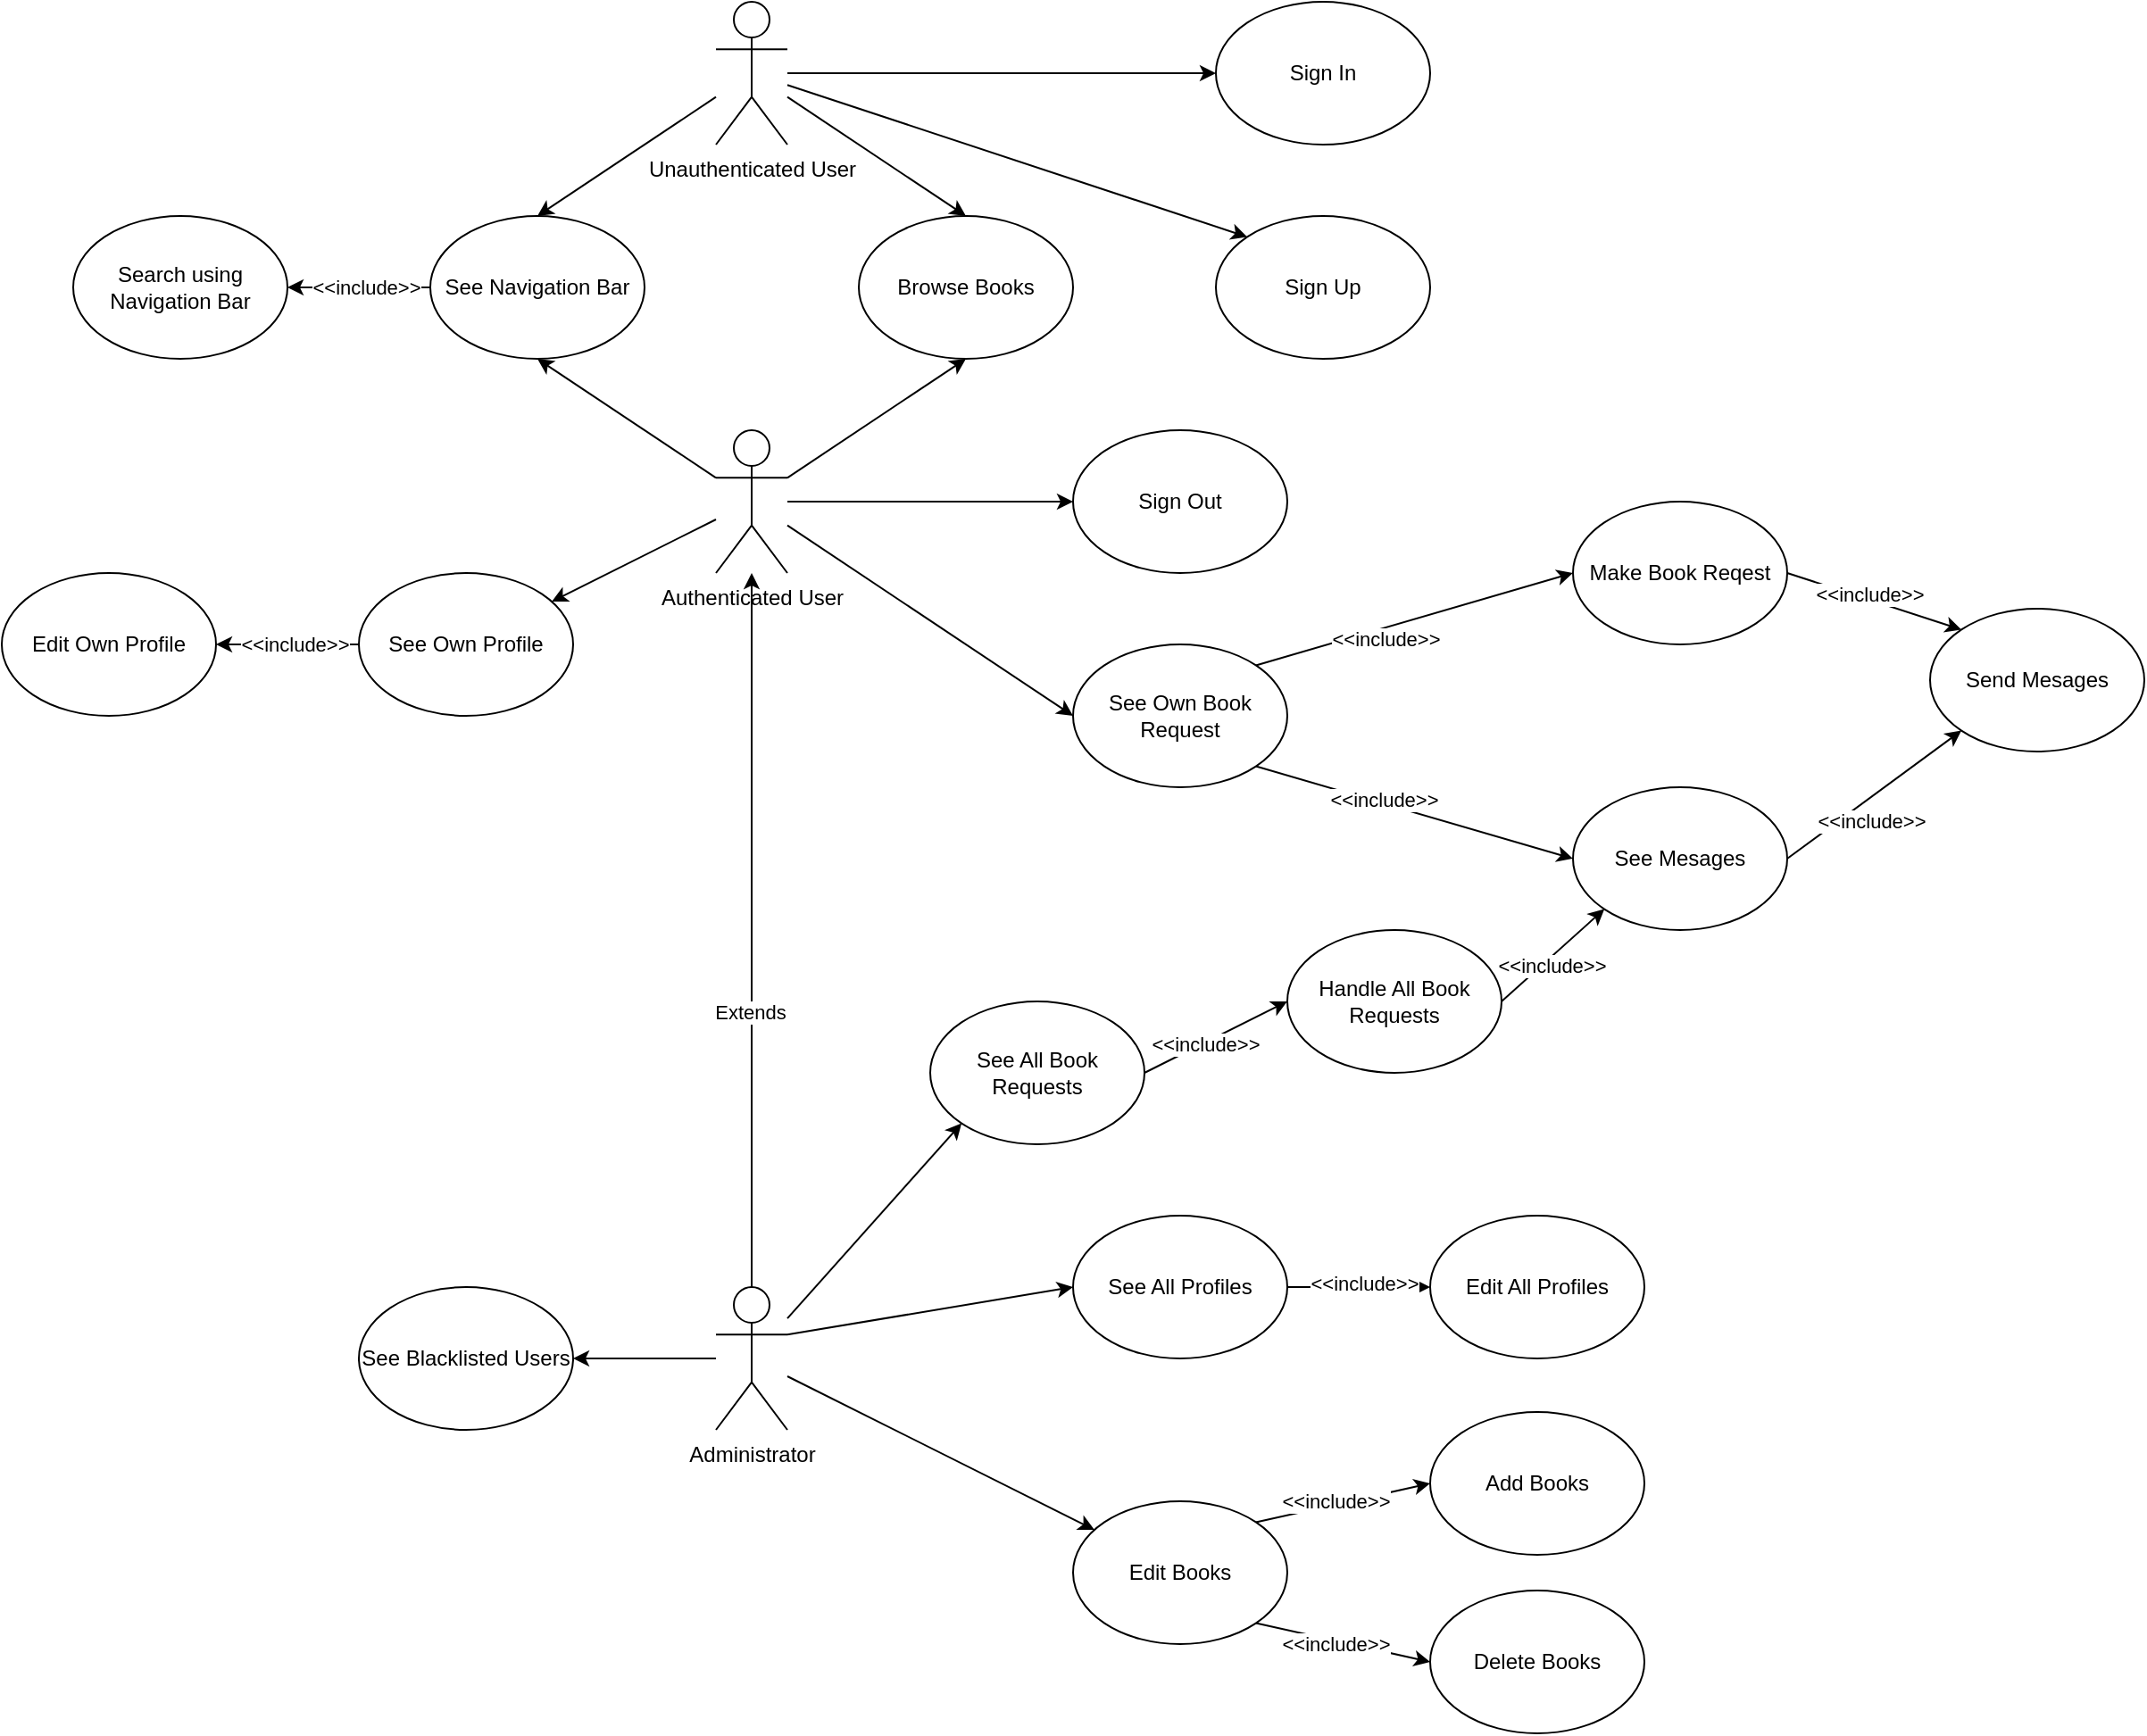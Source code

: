 <mxfile version="14.5.7" type="device"><diagram id="xM2QIymzW_AOHvUP2f8j" name="Page-1"><mxGraphModel dx="2062" dy="794" grid="1" gridSize="10" guides="1" tooltips="1" connect="1" arrows="1" fold="1" page="1" pageScale="1" pageWidth="827" pageHeight="1169" math="0" shadow="0"><root><mxCell id="0"/><mxCell id="1" parent="0"/><mxCell id="ReG1ifNdui0wBBTLquDi-9" value="" style="rounded=0;orthogonalLoop=1;jettySize=auto;html=1;" parent="1" source="ReG1ifNdui0wBBTLquDi-4" target="ReG1ifNdui0wBBTLquDi-8" edge="1"><mxGeometry relative="1" as="geometry"/></mxCell><mxCell id="7u2IhiIv19Z7Fvut-mgv-1" style="rounded=0;orthogonalLoop=1;jettySize=auto;html=1;entryX=0.5;entryY=0;entryDx=0;entryDy=0;" parent="1" source="ReG1ifNdui0wBBTLquDi-4" target="ReG1ifNdui0wBBTLquDi-15" edge="1"><mxGeometry relative="1" as="geometry"/></mxCell><mxCell id="7u2IhiIv19Z7Fvut-mgv-2" style="edgeStyle=none;rounded=0;orthogonalLoop=1;jettySize=auto;html=1;entryX=0.5;entryY=0;entryDx=0;entryDy=0;" parent="1" source="ReG1ifNdui0wBBTLquDi-4" target="ReG1ifNdui0wBBTLquDi-45" edge="1"><mxGeometry relative="1" as="geometry"/></mxCell><mxCell id="ReG1ifNdui0wBBTLquDi-4" value="Unauthenticated User" style="shape=umlActor;verticalLabelPosition=bottom;verticalAlign=top;html=1;outlineConnect=0;" parent="1" vertex="1"><mxGeometry x="480" y="40" width="40" height="80" as="geometry"/></mxCell><mxCell id="ReG1ifNdui0wBBTLquDi-8" value="Sign In" style="ellipse;whiteSpace=wrap;html=1;verticalAlign=middle;" parent="1" vertex="1"><mxGeometry x="760" y="40" width="120" height="80" as="geometry"/></mxCell><mxCell id="ReG1ifNdui0wBBTLquDi-12" value="" style="edgeStyle=orthogonalEdgeStyle;rounded=0;orthogonalLoop=1;jettySize=auto;html=1;entryX=0;entryY=0.5;entryDx=0;entryDy=0;" parent="1" source="ReG1ifNdui0wBBTLquDi-10" target="ReG1ifNdui0wBBTLquDi-11" edge="1"><mxGeometry relative="1" as="geometry"/></mxCell><mxCell id="ReG1ifNdui0wBBTLquDi-10" value="Authenticated User" style="shape=umlActor;verticalLabelPosition=bottom;verticalAlign=top;html=1;outlineConnect=0;" parent="1" vertex="1"><mxGeometry x="480" y="280" width="40" height="80" as="geometry"/></mxCell><mxCell id="ReG1ifNdui0wBBTLquDi-11" value="Sign Out" style="ellipse;whiteSpace=wrap;html=1;verticalAlign=middle;" parent="1" vertex="1"><mxGeometry x="680" y="280" width="120" height="80" as="geometry"/></mxCell><mxCell id="ReG1ifNdui0wBBTLquDi-13" value="Make Book Reqest" style="ellipse;whiteSpace=wrap;html=1;verticalAlign=middle;" parent="1" vertex="1"><mxGeometry x="960" y="320" width="120" height="80" as="geometry"/></mxCell><mxCell id="ReG1ifNdui0wBBTLquDi-15" value="Browse Books" style="ellipse;whiteSpace=wrap;html=1;verticalAlign=middle;" parent="1" vertex="1"><mxGeometry x="560" y="160" width="120" height="80" as="geometry"/></mxCell><mxCell id="ReG1ifNdui0wBBTLquDi-16" value="" style="endArrow=classic;html=1;entryX=0.5;entryY=1;entryDx=0;entryDy=0;" parent="1" source="ReG1ifNdui0wBBTLquDi-10" target="ReG1ifNdui0wBBTLquDi-15" edge="1"><mxGeometry width="50" height="50" relative="1" as="geometry"><mxPoint x="530" y="346.006" as="sourcePoint"/><mxPoint x="667.574" y="421.716" as="targetPoint"/></mxGeometry></mxCell><mxCell id="ReG1ifNdui0wBBTLquDi-22" value="" style="rounded=0;orthogonalLoop=1;jettySize=auto;html=1;" parent="1" source="ReG1ifNdui0wBBTLquDi-17" target="ReG1ifNdui0wBBTLquDi-21" edge="1"><mxGeometry relative="1" as="geometry"/></mxCell><mxCell id="ReG1ifNdui0wBBTLquDi-37" style="edgeStyle=orthogonalEdgeStyle;rounded=0;orthogonalLoop=1;jettySize=auto;html=1;" parent="1" source="ReG1ifNdui0wBBTLquDi-17" target="ReG1ifNdui0wBBTLquDi-10" edge="1"><mxGeometry relative="1" as="geometry"/></mxCell><mxCell id="ReG1ifNdui0wBBTLquDi-38" value="Extends" style="edgeLabel;html=1;align=center;verticalAlign=middle;resizable=0;points=[];" parent="ReG1ifNdui0wBBTLquDi-37" vertex="1" connectable="0"><mxGeometry x="-0.229" y="1" relative="1" as="geometry"><mxPoint as="offset"/></mxGeometry></mxCell><mxCell id="7u2IhiIv19Z7Fvut-mgv-7" style="edgeStyle=none;rounded=0;orthogonalLoop=1;jettySize=auto;html=1;exitX=1;exitY=0.333;exitDx=0;exitDy=0;exitPerimeter=0;entryX=0;entryY=0.5;entryDx=0;entryDy=0;" parent="1" source="ReG1ifNdui0wBBTLquDi-17" target="7u2IhiIv19Z7Fvut-mgv-6" edge="1"><mxGeometry relative="1" as="geometry"/></mxCell><mxCell id="ReG1ifNdui0wBBTLquDi-17" value="&lt;div&gt;Administrator&lt;/div&gt;&lt;div&gt;&lt;br&gt;&lt;/div&gt;" style="shape=umlActor;verticalLabelPosition=bottom;verticalAlign=top;html=1;outlineConnect=0;" parent="1" vertex="1"><mxGeometry x="480" y="760" width="40" height="80" as="geometry"/></mxCell><mxCell id="ReG1ifNdui0wBBTLquDi-21" value="Edit Books" style="ellipse;whiteSpace=wrap;html=1;verticalAlign=middle;" parent="1" vertex="1"><mxGeometry x="680" y="880" width="120" height="80" as="geometry"/></mxCell><mxCell id="ReG1ifNdui0wBBTLquDi-23" value="Add Books" style="ellipse;whiteSpace=wrap;html=1;verticalAlign=middle;" parent="1" vertex="1"><mxGeometry x="880" y="830" width="120" height="80" as="geometry"/></mxCell><mxCell id="ReG1ifNdui0wBBTLquDi-26" value="Delete Books" style="ellipse;whiteSpace=wrap;html=1;verticalAlign=middle;" parent="1" vertex="1"><mxGeometry x="880" y="930" width="120" height="80" as="geometry"/></mxCell><mxCell id="ReG1ifNdui0wBBTLquDi-30" value="" style="endArrow=classic;html=1;exitX=1;exitY=1;exitDx=0;exitDy=0;entryX=0;entryY=0.5;entryDx=0;entryDy=0;" parent="1" source="ReG1ifNdui0wBBTLquDi-21" target="ReG1ifNdui0wBBTLquDi-26" edge="1"><mxGeometry width="50" height="50" relative="1" as="geometry"><mxPoint x="612.57" y="541.382" as="sourcePoint"/><mxPoint x="940.57" y="956.51" as="targetPoint"/></mxGeometry></mxCell><mxCell id="ReG1ifNdui0wBBTLquDi-31" value="&amp;lt;&amp;lt;include&amp;gt;&amp;gt;" style="edgeLabel;html=1;align=center;verticalAlign=middle;resizable=0;points=[];" parent="ReG1ifNdui0wBBTLquDi-30" vertex="1" connectable="0"><mxGeometry x="-0.359" y="-1" relative="1" as="geometry"><mxPoint x="13.56" y="3.79" as="offset"/></mxGeometry></mxCell><mxCell id="ReG1ifNdui0wBBTLquDi-32" value="" style="endArrow=classic;html=1;entryX=0;entryY=0.5;entryDx=0;entryDy=0;exitX=1;exitY=0;exitDx=0;exitDy=0;" parent="1" source="ReG1ifNdui0wBBTLquDi-21" target="ReG1ifNdui0wBBTLquDi-23" edge="1"><mxGeometry width="50" height="50" relative="1" as="geometry"><mxPoint x="834.996" y="902.794" as="sourcePoint"/><mxPoint x="922.57" y="864.51" as="targetPoint"/></mxGeometry></mxCell><mxCell id="ReG1ifNdui0wBBTLquDi-33" value="&amp;lt;&amp;lt;include&amp;gt;&amp;gt;" style="edgeLabel;html=1;align=center;verticalAlign=middle;resizable=0;points=[];" parent="ReG1ifNdui0wBBTLquDi-32" vertex="1" connectable="0"><mxGeometry x="-0.359" y="-1" relative="1" as="geometry"><mxPoint x="13.12" y="-5.74" as="offset"/></mxGeometry></mxCell><mxCell id="ReG1ifNdui0wBBTLquDi-34" value="See Own Profile" style="ellipse;whiteSpace=wrap;html=1;verticalAlign=middle;" parent="1" vertex="1"><mxGeometry x="280" y="360" width="120" height="80" as="geometry"/></mxCell><mxCell id="ReG1ifNdui0wBBTLquDi-35" value="" style="endArrow=classic;html=1;" parent="1" source="ReG1ifNdui0wBBTLquDi-10" target="ReG1ifNdui0wBBTLquDi-34" edge="1"><mxGeometry width="50" height="50" relative="1" as="geometry"><mxPoint x="520" y="340" as="sourcePoint"/><mxPoint x="667.574" y="421.716" as="targetPoint"/></mxGeometry></mxCell><mxCell id="ReG1ifNdui0wBBTLquDi-41" value="Sign Up" style="ellipse;whiteSpace=wrap;html=1;verticalAlign=middle;" parent="1" vertex="1"><mxGeometry x="760" y="160" width="120" height="80" as="geometry"/></mxCell><mxCell id="ReG1ifNdui0wBBTLquDi-42" value="" style="endArrow=classic;html=1;entryX=0;entryY=0;entryDx=0;entryDy=0;" parent="1" source="ReG1ifNdui0wBBTLquDi-4" target="ReG1ifNdui0wBBTLquDi-41" edge="1"><mxGeometry width="50" height="50" relative="1" as="geometry"><mxPoint x="730" y="510" as="sourcePoint"/><mxPoint x="867.574" y="581.716" as="targetPoint"/></mxGeometry></mxCell><mxCell id="ReG1ifNdui0wBBTLquDi-43" value="See All Book Requests" style="ellipse;whiteSpace=wrap;html=1;verticalAlign=middle;" parent="1" vertex="1"><mxGeometry x="600" y="600" width="120" height="80" as="geometry"/></mxCell><mxCell id="ReG1ifNdui0wBBTLquDi-44" value="" style="endArrow=classic;html=1;entryX=0;entryY=1;entryDx=0;entryDy=0;" parent="1" source="ReG1ifNdui0wBBTLquDi-17" target="ReG1ifNdui0wBBTLquDi-43" edge="1"><mxGeometry width="50" height="50" relative="1" as="geometry"><mxPoint x="530.57" y="834.51" as="sourcePoint"/><mxPoint x="607.578" y="687.003" as="targetPoint"/></mxGeometry></mxCell><mxCell id="ReG1ifNdui0wBBTLquDi-45" value="See Navigation Bar" style="ellipse;whiteSpace=wrap;html=1;verticalAlign=middle;" parent="1" vertex="1"><mxGeometry x="320" y="160" width="120" height="80" as="geometry"/></mxCell><mxCell id="ReG1ifNdui0wBBTLquDi-46" value="" style="endArrow=classic;html=1;entryX=0.5;entryY=1;entryDx=0;entryDy=0;" parent="1" source="ReG1ifNdui0wBBTLquDi-10" target="ReG1ifNdui0wBBTLquDi-45" edge="1"><mxGeometry width="50" height="50" relative="1" as="geometry"><mxPoint x="530" y="350" as="sourcePoint"/><mxPoint x="790" y="390" as="targetPoint"/></mxGeometry></mxCell><mxCell id="ReG1ifNdui0wBBTLquDi-47" value="Search using Navigation Bar" style="ellipse;whiteSpace=wrap;html=1;verticalAlign=middle;" parent="1" vertex="1"><mxGeometry x="120" y="160" width="120" height="80" as="geometry"/></mxCell><mxCell id="ReG1ifNdui0wBBTLquDi-49" value="See Own Book Request" style="ellipse;whiteSpace=wrap;html=1;verticalAlign=middle;" parent="1" vertex="1"><mxGeometry x="680" y="400" width="120" height="80" as="geometry"/></mxCell><mxCell id="ReG1ifNdui0wBBTLquDi-50" value="" style="endArrow=classic;html=1;entryX=0;entryY=0.5;entryDx=0;entryDy=0;" parent="1" source="ReG1ifNdui0wBBTLquDi-10" target="ReG1ifNdui0wBBTLquDi-49" edge="1"><mxGeometry width="50" height="50" relative="1" as="geometry"><mxPoint x="530" y="357.936" as="sourcePoint"/><mxPoint x="661.574" y="541.716" as="targetPoint"/></mxGeometry></mxCell><mxCell id="ReG1ifNdui0wBBTLquDi-51" value="See Blacklisted Users" style="ellipse;whiteSpace=wrap;html=1;verticalAlign=middle;" parent="1" vertex="1"><mxGeometry x="280" y="760" width="120" height="80" as="geometry"/></mxCell><mxCell id="ReG1ifNdui0wBBTLquDi-52" value="" style="endArrow=classic;html=1;entryX=1;entryY=0.5;entryDx=0;entryDy=0;" parent="1" source="ReG1ifNdui0wBBTLquDi-17" target="ReG1ifNdui0wBBTLquDi-51" edge="1"><mxGeometry width="50" height="50" relative="1" as="geometry"><mxPoint x="530.57" y="834.51" as="sourcePoint"/><mxPoint x="384.996" y="876.226" as="targetPoint"/></mxGeometry></mxCell><mxCell id="ReG1ifNdui0wBBTLquDi-54" value="" style="endArrow=classic;html=1;exitX=0;exitY=0.5;exitDx=0;exitDy=0;entryX=1;entryY=0.5;entryDx=0;entryDy=0;" parent="1" source="ReG1ifNdui0wBBTLquDi-45" target="ReG1ifNdui0wBBTLquDi-47" edge="1"><mxGeometry width="50" height="50" relative="1" as="geometry"><mxPoint x="109.996" y="450.004" as="sourcePoint"/><mxPoint x="225.144" y="513.436" as="targetPoint"/></mxGeometry></mxCell><mxCell id="ReG1ifNdui0wBBTLquDi-55" value="&amp;lt;&amp;lt;include&amp;gt;&amp;gt;" style="edgeLabel;html=1;align=center;verticalAlign=middle;resizable=0;points=[];" parent="ReG1ifNdui0wBBTLquDi-54" vertex="1" connectable="0"><mxGeometry x="-0.359" y="-1" relative="1" as="geometry"><mxPoint x="-11" y="1" as="offset"/></mxGeometry></mxCell><mxCell id="7u2IhiIv19Z7Fvut-mgv-3" value="Edit Own Profile" style="ellipse;whiteSpace=wrap;html=1;verticalAlign=middle;" parent="1" vertex="1"><mxGeometry x="80" y="360" width="120" height="80" as="geometry"/></mxCell><mxCell id="7u2IhiIv19Z7Fvut-mgv-4" value="" style="endArrow=classic;html=1;exitX=0;exitY=0.5;exitDx=0;exitDy=0;entryX=1;entryY=0.5;entryDx=0;entryDy=0;" parent="1" source="ReG1ifNdui0wBBTLquDi-34" target="7u2IhiIv19Z7Fvut-mgv-3" edge="1"><mxGeometry width="50" height="50" relative="1" as="geometry"><mxPoint x="109.996" y="450.004" as="sourcePoint"/><mxPoint x="225.144" y="513.436" as="targetPoint"/></mxGeometry></mxCell><mxCell id="7u2IhiIv19Z7Fvut-mgv-5" value="&amp;lt;&amp;lt;include&amp;gt;&amp;gt;" style="edgeLabel;html=1;align=center;verticalAlign=middle;resizable=0;points=[];" parent="7u2IhiIv19Z7Fvut-mgv-4" vertex="1" connectable="0"><mxGeometry x="-0.359" y="-1" relative="1" as="geometry"><mxPoint x="-11" y="1" as="offset"/></mxGeometry></mxCell><mxCell id="7u2IhiIv19Z7Fvut-mgv-6" value="See All Profiles" style="ellipse;whiteSpace=wrap;html=1;verticalAlign=middle;" parent="1" vertex="1"><mxGeometry x="680" y="720" width="120" height="80" as="geometry"/></mxCell><mxCell id="7u2IhiIv19Z7Fvut-mgv-8" value="Edit All Profiles" style="ellipse;whiteSpace=wrap;html=1;verticalAlign=middle;" parent="1" vertex="1"><mxGeometry x="880" y="720" width="120" height="80" as="geometry"/></mxCell><mxCell id="7u2IhiIv19Z7Fvut-mgv-9" value="" style="endArrow=classic;html=1;exitX=1;exitY=0.5;exitDx=0;exitDy=0;entryX=0;entryY=0.5;entryDx=0;entryDy=0;" parent="1" source="7u2IhiIv19Z7Fvut-mgv-6" target="7u2IhiIv19Z7Fvut-mgv-8" edge="1"><mxGeometry width="50" height="50" relative="1" as="geometry"><mxPoint x="192.566" y="634.514" as="sourcePoint"/><mxPoint x="307.714" y="697.946" as="targetPoint"/></mxGeometry></mxCell><mxCell id="7u2IhiIv19Z7Fvut-mgv-10" value="&amp;lt;&amp;lt;include&amp;gt;&amp;gt;" style="edgeLabel;html=1;align=center;verticalAlign=middle;resizable=0;points=[];" parent="7u2IhiIv19Z7Fvut-mgv-9" vertex="1" connectable="0"><mxGeometry x="-0.359" y="-1" relative="1" as="geometry"><mxPoint x="17.74" y="-2.97" as="offset"/></mxGeometry></mxCell><mxCell id="7u2IhiIv19Z7Fvut-mgv-11" value="See Mesages" style="ellipse;whiteSpace=wrap;html=1;verticalAlign=middle;" parent="1" vertex="1"><mxGeometry x="960" y="480" width="120" height="80" as="geometry"/></mxCell><mxCell id="7u2IhiIv19Z7Fvut-mgv-12" value="Send Mesages" style="ellipse;whiteSpace=wrap;html=1;verticalAlign=middle;" parent="1" vertex="1"><mxGeometry x="1160" y="380" width="120" height="80" as="geometry"/></mxCell><mxCell id="7u2IhiIv19Z7Fvut-mgv-13" value="Handle All Book Requests" style="ellipse;whiteSpace=wrap;html=1;verticalAlign=middle;" parent="1" vertex="1"><mxGeometry x="800" y="560" width="120" height="80" as="geometry"/></mxCell><mxCell id="7u2IhiIv19Z7Fvut-mgv-14" value="" style="endArrow=classic;html=1;exitX=1;exitY=0;exitDx=0;exitDy=0;entryX=0;entryY=0.5;entryDx=0;entryDy=0;" parent="1" source="ReG1ifNdui0wBBTLquDi-49" target="ReG1ifNdui0wBBTLquDi-13" edge="1"><mxGeometry width="50" height="50" relative="1" as="geometry"><mxPoint x="109.996" y="450.004" as="sourcePoint"/><mxPoint x="225.144" y="513.436" as="targetPoint"/></mxGeometry></mxCell><mxCell id="7u2IhiIv19Z7Fvut-mgv-15" value="&amp;lt;&amp;lt;include&amp;gt;&amp;gt;" style="edgeLabel;html=1;align=center;verticalAlign=middle;resizable=0;points=[];" parent="7u2IhiIv19Z7Fvut-mgv-14" vertex="1" connectable="0"><mxGeometry x="-0.359" y="-1" relative="1" as="geometry"><mxPoint x="14.53" y="1" as="offset"/></mxGeometry></mxCell><mxCell id="7u2IhiIv19Z7Fvut-mgv-16" value="" style="endArrow=classic;html=1;exitX=1;exitY=0.5;exitDx=0;exitDy=0;entryX=0;entryY=0.5;entryDx=0;entryDy=0;" parent="1" source="ReG1ifNdui0wBBTLquDi-43" target="7u2IhiIv19Z7Fvut-mgv-13" edge="1"><mxGeometry width="50" height="50" relative="1" as="geometry"><mxPoint x="682.57" y="634.51" as="sourcePoint"/><mxPoint x="770" y="580" as="targetPoint"/></mxGeometry></mxCell><mxCell id="7u2IhiIv19Z7Fvut-mgv-17" value="&amp;lt;&amp;lt;include&amp;gt;&amp;gt;" style="edgeLabel;html=1;align=center;verticalAlign=middle;resizable=0;points=[];" parent="7u2IhiIv19Z7Fvut-mgv-16" vertex="1" connectable="0"><mxGeometry x="-0.359" y="-1" relative="1" as="geometry"><mxPoint x="7.61" y="-4.64" as="offset"/></mxGeometry></mxCell><mxCell id="7u2IhiIv19Z7Fvut-mgv-18" value="" style="endArrow=classic;html=1;exitX=1;exitY=1;exitDx=0;exitDy=0;entryX=0;entryY=0.5;entryDx=0;entryDy=0;" parent="1" source="ReG1ifNdui0wBBTLquDi-49" target="7u2IhiIv19Z7Fvut-mgv-11" edge="1"><mxGeometry width="50" height="50" relative="1" as="geometry"><mxPoint x="109.996" y="450.004" as="sourcePoint"/><mxPoint x="225.144" y="513.436" as="targetPoint"/></mxGeometry></mxCell><mxCell id="7u2IhiIv19Z7Fvut-mgv-19" value="&amp;lt;&amp;lt;include&amp;gt;&amp;gt;" style="edgeLabel;html=1;align=center;verticalAlign=middle;resizable=0;points=[];" parent="7u2IhiIv19Z7Fvut-mgv-18" vertex="1" connectable="0"><mxGeometry x="-0.359" y="-1" relative="1" as="geometry"><mxPoint x="14.53" y="1" as="offset"/></mxGeometry></mxCell><mxCell id="7u2IhiIv19Z7Fvut-mgv-20" value="" style="endArrow=classic;html=1;exitX=1;exitY=0.5;exitDx=0;exitDy=0;entryX=0;entryY=1;entryDx=0;entryDy=0;" parent="1" source="7u2IhiIv19Z7Fvut-mgv-13" target="7u2IhiIv19Z7Fvut-mgv-11" edge="1"><mxGeometry width="50" height="50" relative="1" as="geometry"><mxPoint x="109.996" y="450.004" as="sourcePoint"/><mxPoint x="225.144" y="513.436" as="targetPoint"/></mxGeometry></mxCell><mxCell id="7u2IhiIv19Z7Fvut-mgv-21" value="&amp;lt;&amp;lt;include&amp;gt;&amp;gt;" style="edgeLabel;html=1;align=center;verticalAlign=middle;resizable=0;points=[];" parent="7u2IhiIv19Z7Fvut-mgv-20" vertex="1" connectable="0"><mxGeometry x="-0.359" y="-1" relative="1" as="geometry"><mxPoint x="8.61" y="-4.49" as="offset"/></mxGeometry></mxCell><mxCell id="7u2IhiIv19Z7Fvut-mgv-22" value="" style="endArrow=classic;html=1;exitX=1;exitY=0.5;exitDx=0;exitDy=0;entryX=0;entryY=0;entryDx=0;entryDy=0;" parent="1" source="ReG1ifNdui0wBBTLquDi-13" target="7u2IhiIv19Z7Fvut-mgv-12" edge="1"><mxGeometry width="50" height="50" relative="1" as="geometry"><mxPoint x="109.996" y="450.004" as="sourcePoint"/><mxPoint x="225.144" y="513.436" as="targetPoint"/></mxGeometry></mxCell><mxCell id="7u2IhiIv19Z7Fvut-mgv-23" value="&amp;lt;&amp;lt;include&amp;gt;&amp;gt;" style="edgeLabel;html=1;align=center;verticalAlign=middle;resizable=0;points=[];" parent="7u2IhiIv19Z7Fvut-mgv-22" vertex="1" connectable="0"><mxGeometry x="-0.359" y="-1" relative="1" as="geometry"><mxPoint x="14.53" y="1" as="offset"/></mxGeometry></mxCell><mxCell id="7u2IhiIv19Z7Fvut-mgv-24" value="" style="endArrow=classic;html=1;exitX=1;exitY=0.5;exitDx=0;exitDy=0;entryX=0;entryY=1;entryDx=0;entryDy=0;" parent="1" source="7u2IhiIv19Z7Fvut-mgv-11" target="7u2IhiIv19Z7Fvut-mgv-12" edge="1"><mxGeometry width="50" height="50" relative="1" as="geometry"><mxPoint x="109.996" y="450.004" as="sourcePoint"/><mxPoint x="225.144" y="513.436" as="targetPoint"/></mxGeometry></mxCell><mxCell id="7u2IhiIv19Z7Fvut-mgv-25" value="&amp;lt;&amp;lt;include&amp;gt;&amp;gt;" style="edgeLabel;html=1;align=center;verticalAlign=middle;resizable=0;points=[];" parent="7u2IhiIv19Z7Fvut-mgv-24" vertex="1" connectable="0"><mxGeometry x="-0.359" y="-1" relative="1" as="geometry"><mxPoint x="14.53" y="1" as="offset"/></mxGeometry></mxCell></root></mxGraphModel></diagram></mxfile>